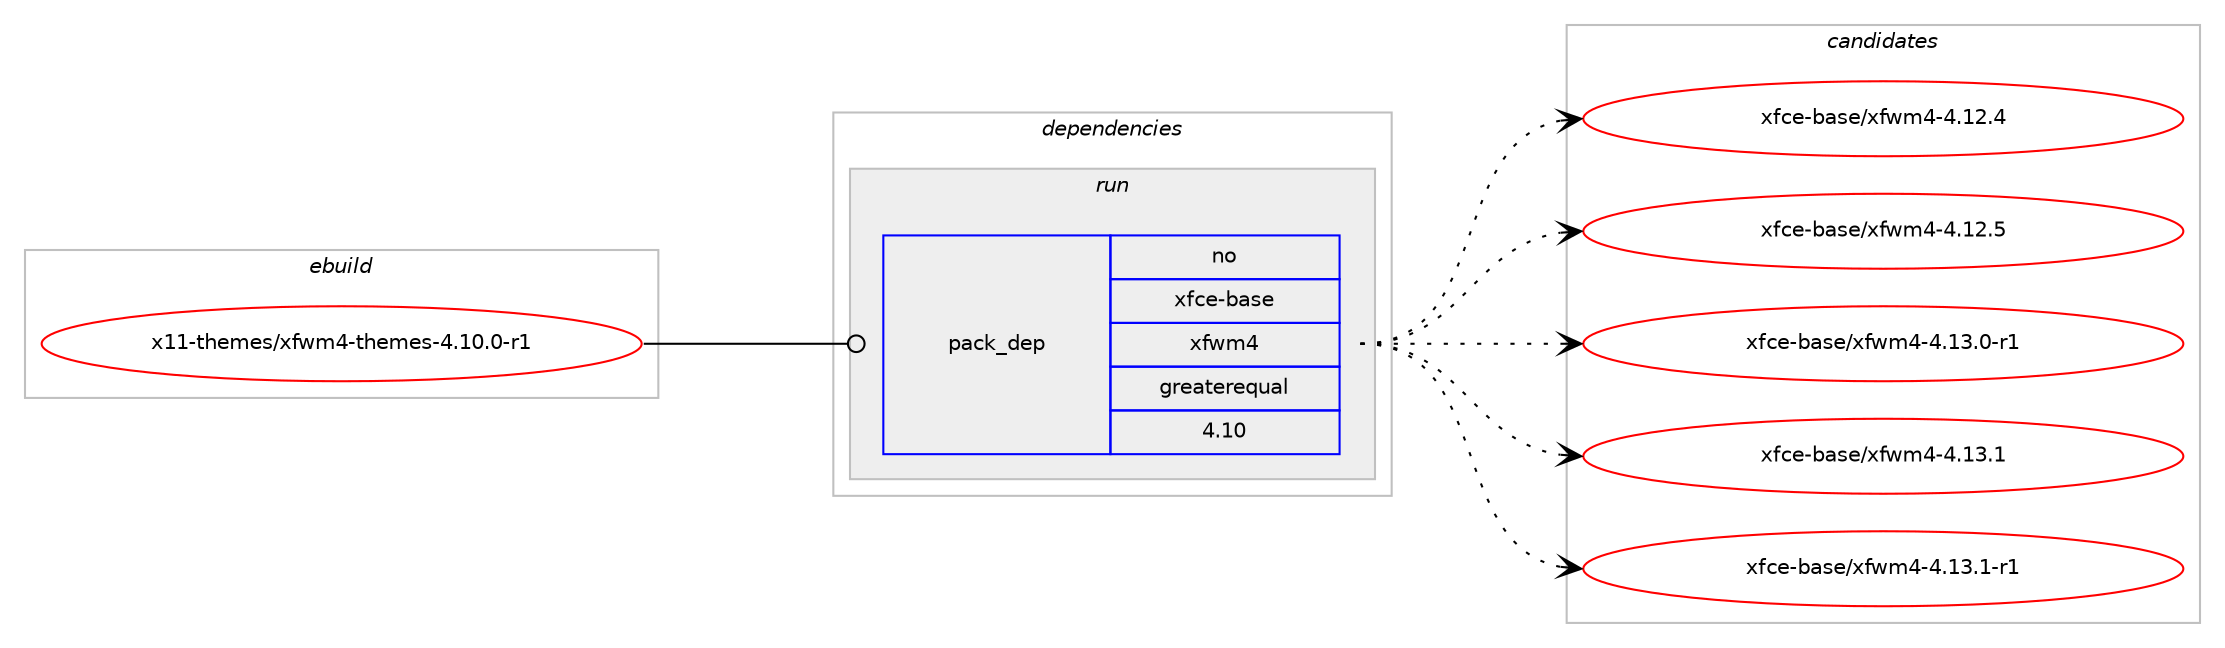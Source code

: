 digraph prolog {

# *************
# Graph options
# *************

newrank=true;
concentrate=true;
compound=true;
graph [rankdir=LR,fontname=Helvetica,fontsize=10,ranksep=1.5];#, ranksep=2.5, nodesep=0.2];
edge  [arrowhead=vee];
node  [fontname=Helvetica,fontsize=10];

# **********
# The ebuild
# **********

subgraph cluster_leftcol {
color=gray;
rank=same;
label=<<i>ebuild</i>>;
id [label="x11-themes/xfwm4-themes-4.10.0-r1", color=red, width=4, href="../x11-themes/xfwm4-themes-4.10.0-r1.svg"];
}

# ****************
# The dependencies
# ****************

subgraph cluster_midcol {
color=gray;
label=<<i>dependencies</i>>;
subgraph cluster_compile {
fillcolor="#eeeeee";
style=filled;
label=<<i>compile</i>>;
}
subgraph cluster_compileandrun {
fillcolor="#eeeeee";
style=filled;
label=<<i>compile and run</i>>;
}
subgraph cluster_run {
fillcolor="#eeeeee";
style=filled;
label=<<i>run</i>>;
subgraph pack3423 {
dependency4700 [label=<<TABLE BORDER="0" CELLBORDER="1" CELLSPACING="0" CELLPADDING="4" WIDTH="220"><TR><TD ROWSPAN="6" CELLPADDING="30">pack_dep</TD></TR><TR><TD WIDTH="110">no</TD></TR><TR><TD>xfce-base</TD></TR><TR><TD>xfwm4</TD></TR><TR><TD>greaterequal</TD></TR><TR><TD>4.10</TD></TR></TABLE>>, shape=none, color=blue];
}
id:e -> dependency4700:w [weight=20,style="solid",arrowhead="odot"];
}
}

# **************
# The candidates
# **************

subgraph cluster_choices {
rank=same;
color=gray;
label=<<i>candidates</i>>;

subgraph choice3423 {
color=black;
nodesep=1;
choice12010299101459897115101471201021191095245524649504652 [label="xfce-base/xfwm4-4.12.4", color=red, width=4,href="../xfce-base/xfwm4-4.12.4.svg"];
choice12010299101459897115101471201021191095245524649504653 [label="xfce-base/xfwm4-4.12.5", color=red, width=4,href="../xfce-base/xfwm4-4.12.5.svg"];
choice120102991014598971151014712010211910952455246495146484511449 [label="xfce-base/xfwm4-4.13.0-r1", color=red, width=4,href="../xfce-base/xfwm4-4.13.0-r1.svg"];
choice12010299101459897115101471201021191095245524649514649 [label="xfce-base/xfwm4-4.13.1", color=red, width=4,href="../xfce-base/xfwm4-4.13.1.svg"];
choice120102991014598971151014712010211910952455246495146494511449 [label="xfce-base/xfwm4-4.13.1-r1", color=red, width=4,href="../xfce-base/xfwm4-4.13.1-r1.svg"];
dependency4700:e -> choice12010299101459897115101471201021191095245524649504652:w [style=dotted,weight="100"];
dependency4700:e -> choice12010299101459897115101471201021191095245524649504653:w [style=dotted,weight="100"];
dependency4700:e -> choice120102991014598971151014712010211910952455246495146484511449:w [style=dotted,weight="100"];
dependency4700:e -> choice12010299101459897115101471201021191095245524649514649:w [style=dotted,weight="100"];
dependency4700:e -> choice120102991014598971151014712010211910952455246495146494511449:w [style=dotted,weight="100"];
}
}

}
